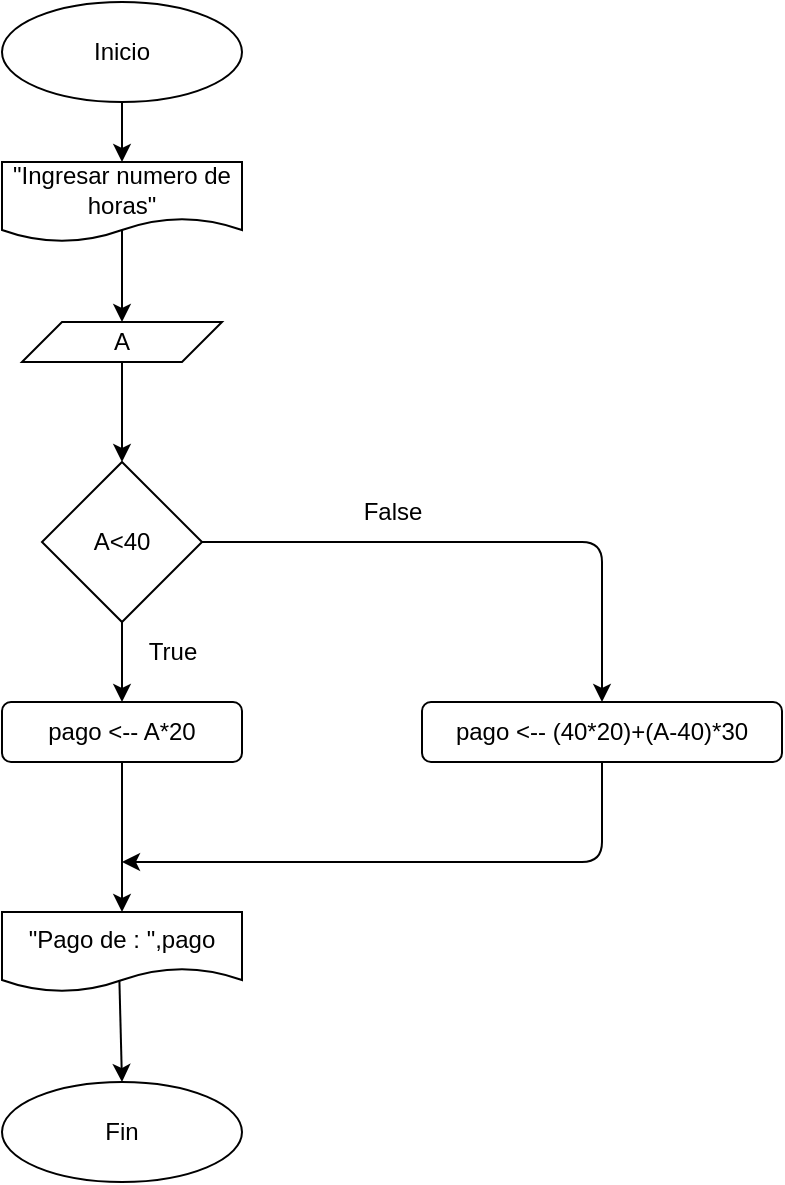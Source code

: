 <mxfile>
    <diagram id="DhXewp15lIKB7KImsJhi" name="Página-1">
        <mxGraphModel dx="739" dy="269" grid="1" gridSize="10" guides="1" tooltips="1" connect="1" arrows="1" fold="1" page="1" pageScale="1" pageWidth="827" pageHeight="1169" math="0" shadow="0">
            <root>
                <mxCell id="0"/>
                <mxCell id="1" parent="0"/>
                <mxCell id="18" style="edgeStyle=none;html=1;entryX=0.5;entryY=0;entryDx=0;entryDy=0;" parent="1" source="2" target="17" edge="1">
                    <mxGeometry relative="1" as="geometry"/>
                </mxCell>
                <mxCell id="2" value="Inicio" style="ellipse;whiteSpace=wrap;html=1;" parent="1" vertex="1">
                    <mxGeometry x="170" y="90" width="120" height="50" as="geometry"/>
                </mxCell>
                <mxCell id="57" style="edgeStyle=none;html=1;entryX=0.5;entryY=0;entryDx=0;entryDy=0;exitX=0.5;exitY=1;exitDx=0;exitDy=0;" edge="1" parent="1" source="72" target="40">
                    <mxGeometry relative="1" as="geometry"/>
                </mxCell>
                <mxCell id="56" style="edgeStyle=none;html=1;entryX=0.5;entryY=0;entryDx=0;entryDy=0;" edge="1" parent="1" target="72">
                    <mxGeometry relative="1" as="geometry">
                        <mxPoint x="230" y="200" as="sourcePoint"/>
                    </mxGeometry>
                </mxCell>
                <mxCell id="17" value="&quot;Ingresar numero de horas&quot;" style="shape=document;whiteSpace=wrap;html=1;boundedLbl=1;" parent="1" vertex="1">
                    <mxGeometry x="170" y="170" width="120" height="40" as="geometry"/>
                </mxCell>
                <mxCell id="58" style="edgeStyle=none;html=1;entryX=0.5;entryY=0;entryDx=0;entryDy=0;" edge="1" parent="1" source="40">
                    <mxGeometry relative="1" as="geometry">
                        <mxPoint x="470" y="440" as="targetPoint"/>
                        <Array as="points">
                            <mxPoint x="470" y="360"/>
                        </Array>
                    </mxGeometry>
                </mxCell>
                <mxCell id="59" style="edgeStyle=none;html=1;entryX=0.5;entryY=0;entryDx=0;entryDy=0;" edge="1" parent="1" source="40">
                    <mxGeometry relative="1" as="geometry">
                        <mxPoint x="230" y="440" as="targetPoint"/>
                    </mxGeometry>
                </mxCell>
                <mxCell id="40" value="A&amp;lt;40" style="rhombus;whiteSpace=wrap;html=1;" parent="1" vertex="1">
                    <mxGeometry x="190" y="320" width="80" height="80" as="geometry"/>
                </mxCell>
                <mxCell id="60" style="edgeStyle=none;html=1;exitX=0.5;exitY=1;exitDx=0;exitDy=0;entryX=0.5;entryY=0;entryDx=0;entryDy=0;" edge="1" parent="1" source="73" target="75">
                    <mxGeometry relative="1" as="geometry">
                        <mxPoint x="230" y="600" as="targetPoint"/>
                        <mxPoint x="230" y="530" as="sourcePoint"/>
                    </mxGeometry>
                </mxCell>
                <mxCell id="66" style="edgeStyle=none;html=1;entryX=0.5;entryY=0;entryDx=0;entryDy=0;exitX=0.489;exitY=0.839;exitDx=0;exitDy=0;exitPerimeter=0;" edge="1" parent="1" source="75" target="65">
                    <mxGeometry relative="1" as="geometry"/>
                </mxCell>
                <mxCell id="64" style="edgeStyle=none;html=1;exitX=0.5;exitY=1;exitDx=0;exitDy=0;" edge="1" parent="1" source="74">
                    <mxGeometry relative="1" as="geometry">
                        <mxPoint x="470" y="530" as="sourcePoint"/>
                        <mxPoint x="230" y="520" as="targetPoint"/>
                        <Array as="points">
                            <mxPoint x="470" y="520"/>
                        </Array>
                    </mxGeometry>
                </mxCell>
                <mxCell id="65" value="Fin" style="ellipse;whiteSpace=wrap;html=1;" vertex="1" parent="1">
                    <mxGeometry x="170" y="630" width="120" height="50" as="geometry"/>
                </mxCell>
                <mxCell id="68" value="True" style="text;html=1;align=center;verticalAlign=middle;resizable=0;points=[];autosize=1;strokeColor=none;fillColor=none;" vertex="1" parent="1">
                    <mxGeometry x="230" y="400" width="50" height="30" as="geometry"/>
                </mxCell>
                <mxCell id="69" value="False" style="text;html=1;align=center;verticalAlign=middle;resizable=0;points=[];autosize=1;strokeColor=none;fillColor=none;" vertex="1" parent="1">
                    <mxGeometry x="340" y="330" width="50" height="30" as="geometry"/>
                </mxCell>
                <mxCell id="72" value="A" style="shape=parallelogram;perimeter=parallelogramPerimeter;whiteSpace=wrap;html=1;fixedSize=1;" vertex="1" parent="1">
                    <mxGeometry x="180" y="250" width="100" height="20" as="geometry"/>
                </mxCell>
                <mxCell id="73" value="&lt;span style=&quot;text-align: left;&quot;&gt;pago &amp;lt;-- A*20&lt;/span&gt;" style="rounded=1;whiteSpace=wrap;html=1;" vertex="1" parent="1">
                    <mxGeometry x="170" y="440" width="120" height="30" as="geometry"/>
                </mxCell>
                <mxCell id="74" value="&lt;span style=&quot;text-align: left;&quot;&gt;pago &amp;lt;-- (40*20)+(A-40)*30&lt;/span&gt;" style="rounded=1;whiteSpace=wrap;html=1;" vertex="1" parent="1">
                    <mxGeometry x="380" y="440" width="180" height="30" as="geometry"/>
                </mxCell>
                <mxCell id="75" value="&quot;Pago de : &quot;,pago" style="shape=document;whiteSpace=wrap;html=1;boundedLbl=1;" vertex="1" parent="1">
                    <mxGeometry x="170" y="545" width="120" height="40" as="geometry"/>
                </mxCell>
            </root>
        </mxGraphModel>
    </diagram>
</mxfile>